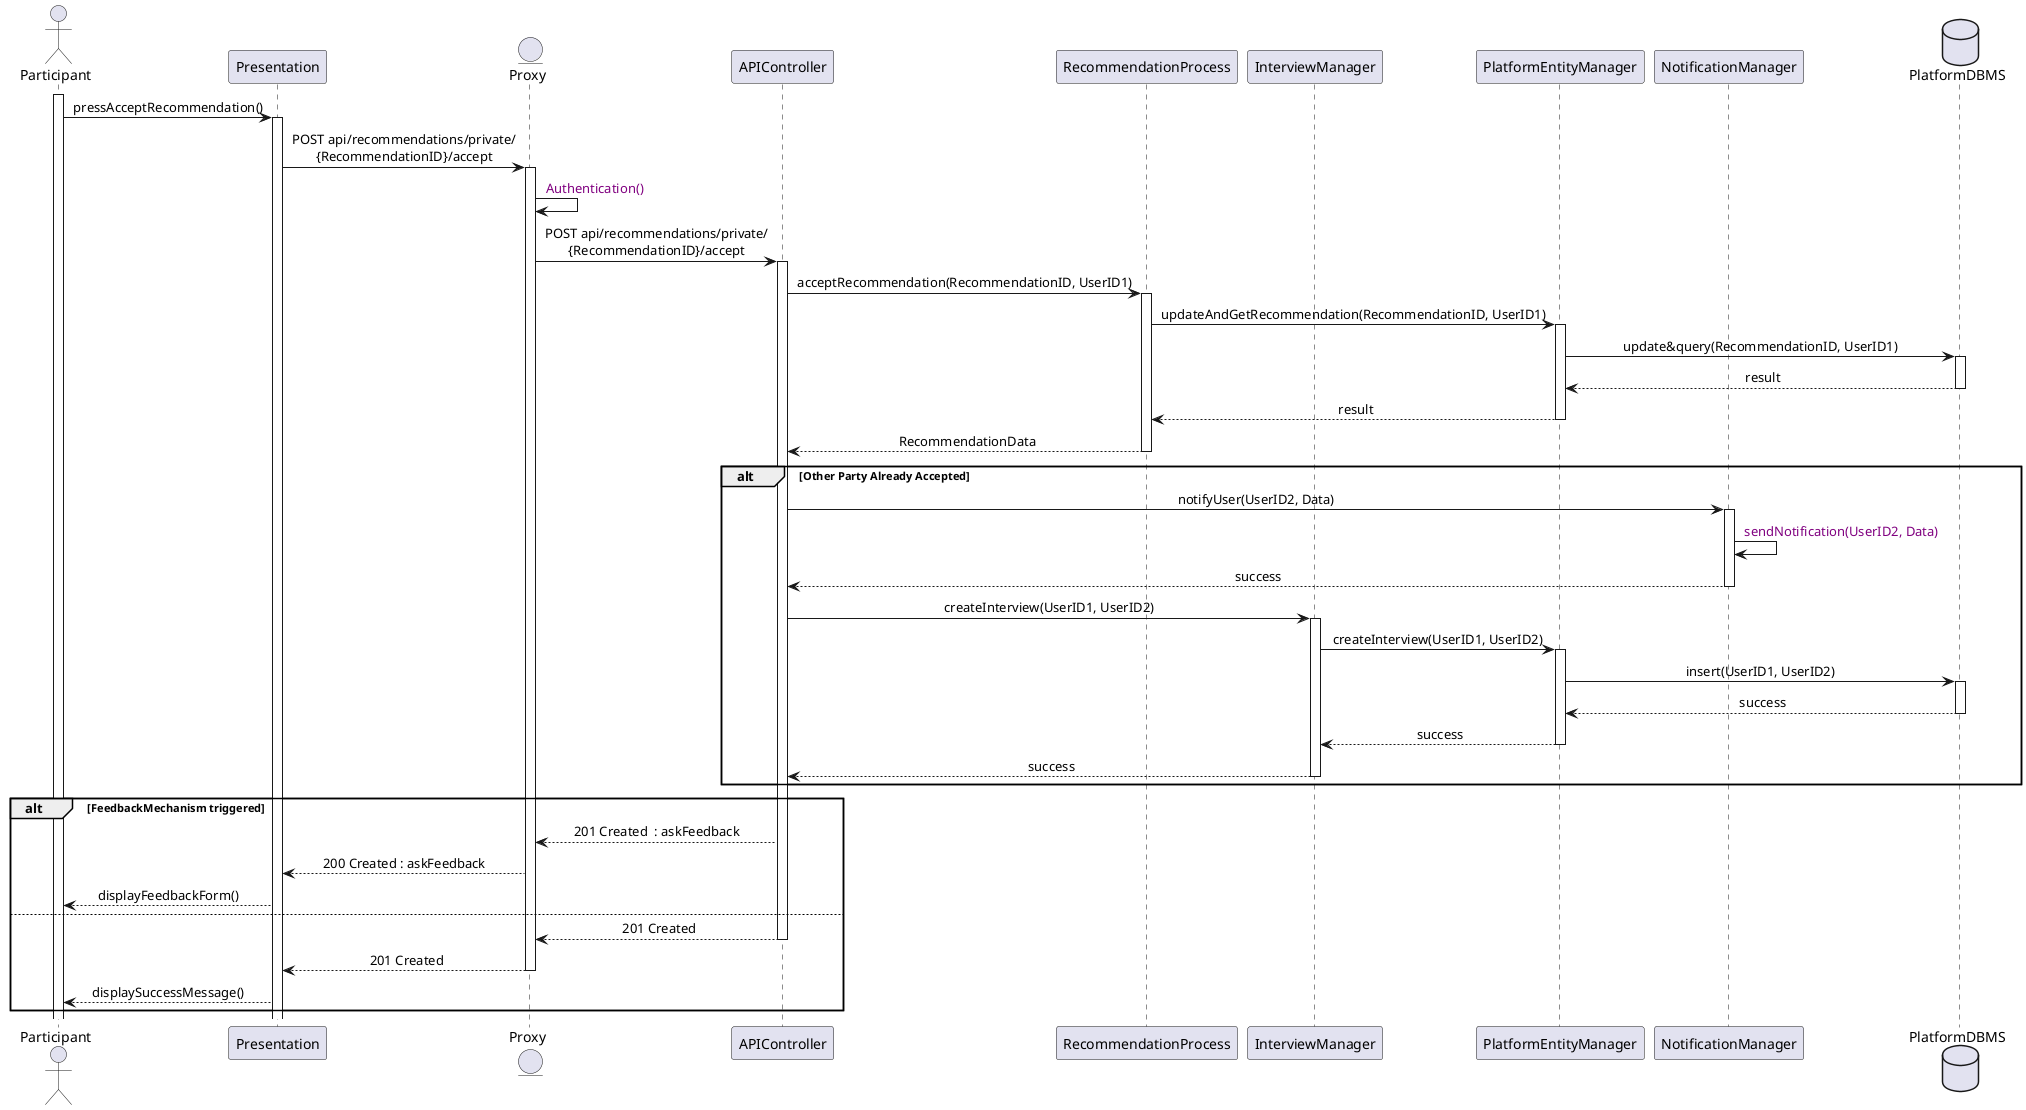 @startuml AcceptRecommendation
skinparam sequenceMessageAlign center
actor       Participant
participant  Presentation
entity      Proxy
participant APIController
participant RecommendationProcess
participant InterviewManager
participant PlatformEntityManager
participant NotificationManager
database    PlatformDBMS

activate Participant
Participant -> Presentation : pressAcceptRecommendation()
activate Presentation
Presentation -> Proxy : POST api/recommendations/private/\n{RecommendationID}/accept
activate Proxy
Proxy -> Proxy : <color:purple> Authentication()

Proxy -> APIController ++ : POST api/recommendations/private/\n{RecommendationID}/accept
APIController -> RecommendationProcess ++ : acceptRecommendation(RecommendationID, UserID1)
RecommendationProcess -> PlatformEntityManager ++ : updateAndGetRecommendation(RecommendationID, UserID1)
PlatformEntityManager -> PlatformDBMS ++ : update&query(RecommendationID, UserID1)
PlatformDBMS --> PlatformEntityManager -- : result
PlatformEntityManager --> RecommendationProcess -- : result
RecommendationProcess --> APIController -- : RecommendationData

alt Other Party Already Accepted
    APIController -> NotificationManager ++ : notifyUser(UserID2, Data)
    NotificationManager -> NotificationManager : <color:purple> sendNotification(UserID2, Data)
    NotificationManager --> APIController -- : success
    APIController -> InterviewManager ++ : createInterview(UserID1, UserID2)
    InterviewManager -> PlatformEntityManager ++ : createInterview(UserID1, UserID2)
    PlatformEntityManager -> PlatformDBMS ++ : insert(UserID1, UserID2)
    PlatformDBMS --> PlatformEntityManager -- : success
    PlatformEntityManager --> InterviewManager -- : success
    InterviewManager --> APIController -- : success
end
alt FeedbackMechanism triggered
    APIController --> Proxy : 201 Created  : askFeedback
    Proxy --> Presentation : 200 Created : askFeedback
    Presentation --> Participant : displayFeedbackForm()
else
APIController --> Proxy : 201 Created  
deactivate APIController
Proxy --> Presentation : 201 Created 
deactivate Proxy
Presentation --> Participant : displaySuccessMessage()
end
@enduml
